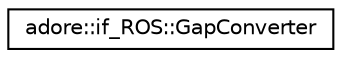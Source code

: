 digraph "Graphical Class Hierarchy"
{
 // LATEX_PDF_SIZE
  edge [fontname="Helvetica",fontsize="10",labelfontname="Helvetica",labelfontsize="10"];
  node [fontname="Helvetica",fontsize="10",shape=record];
  rankdir="LR";
  Node0 [label="adore::if_ROS::GapConverter",height=0.2,width=0.4,color="black", fillcolor="white", style="filled",URL="$structadore_1_1if__ROS_1_1GapConverter.html",tooltip=" "];
}
